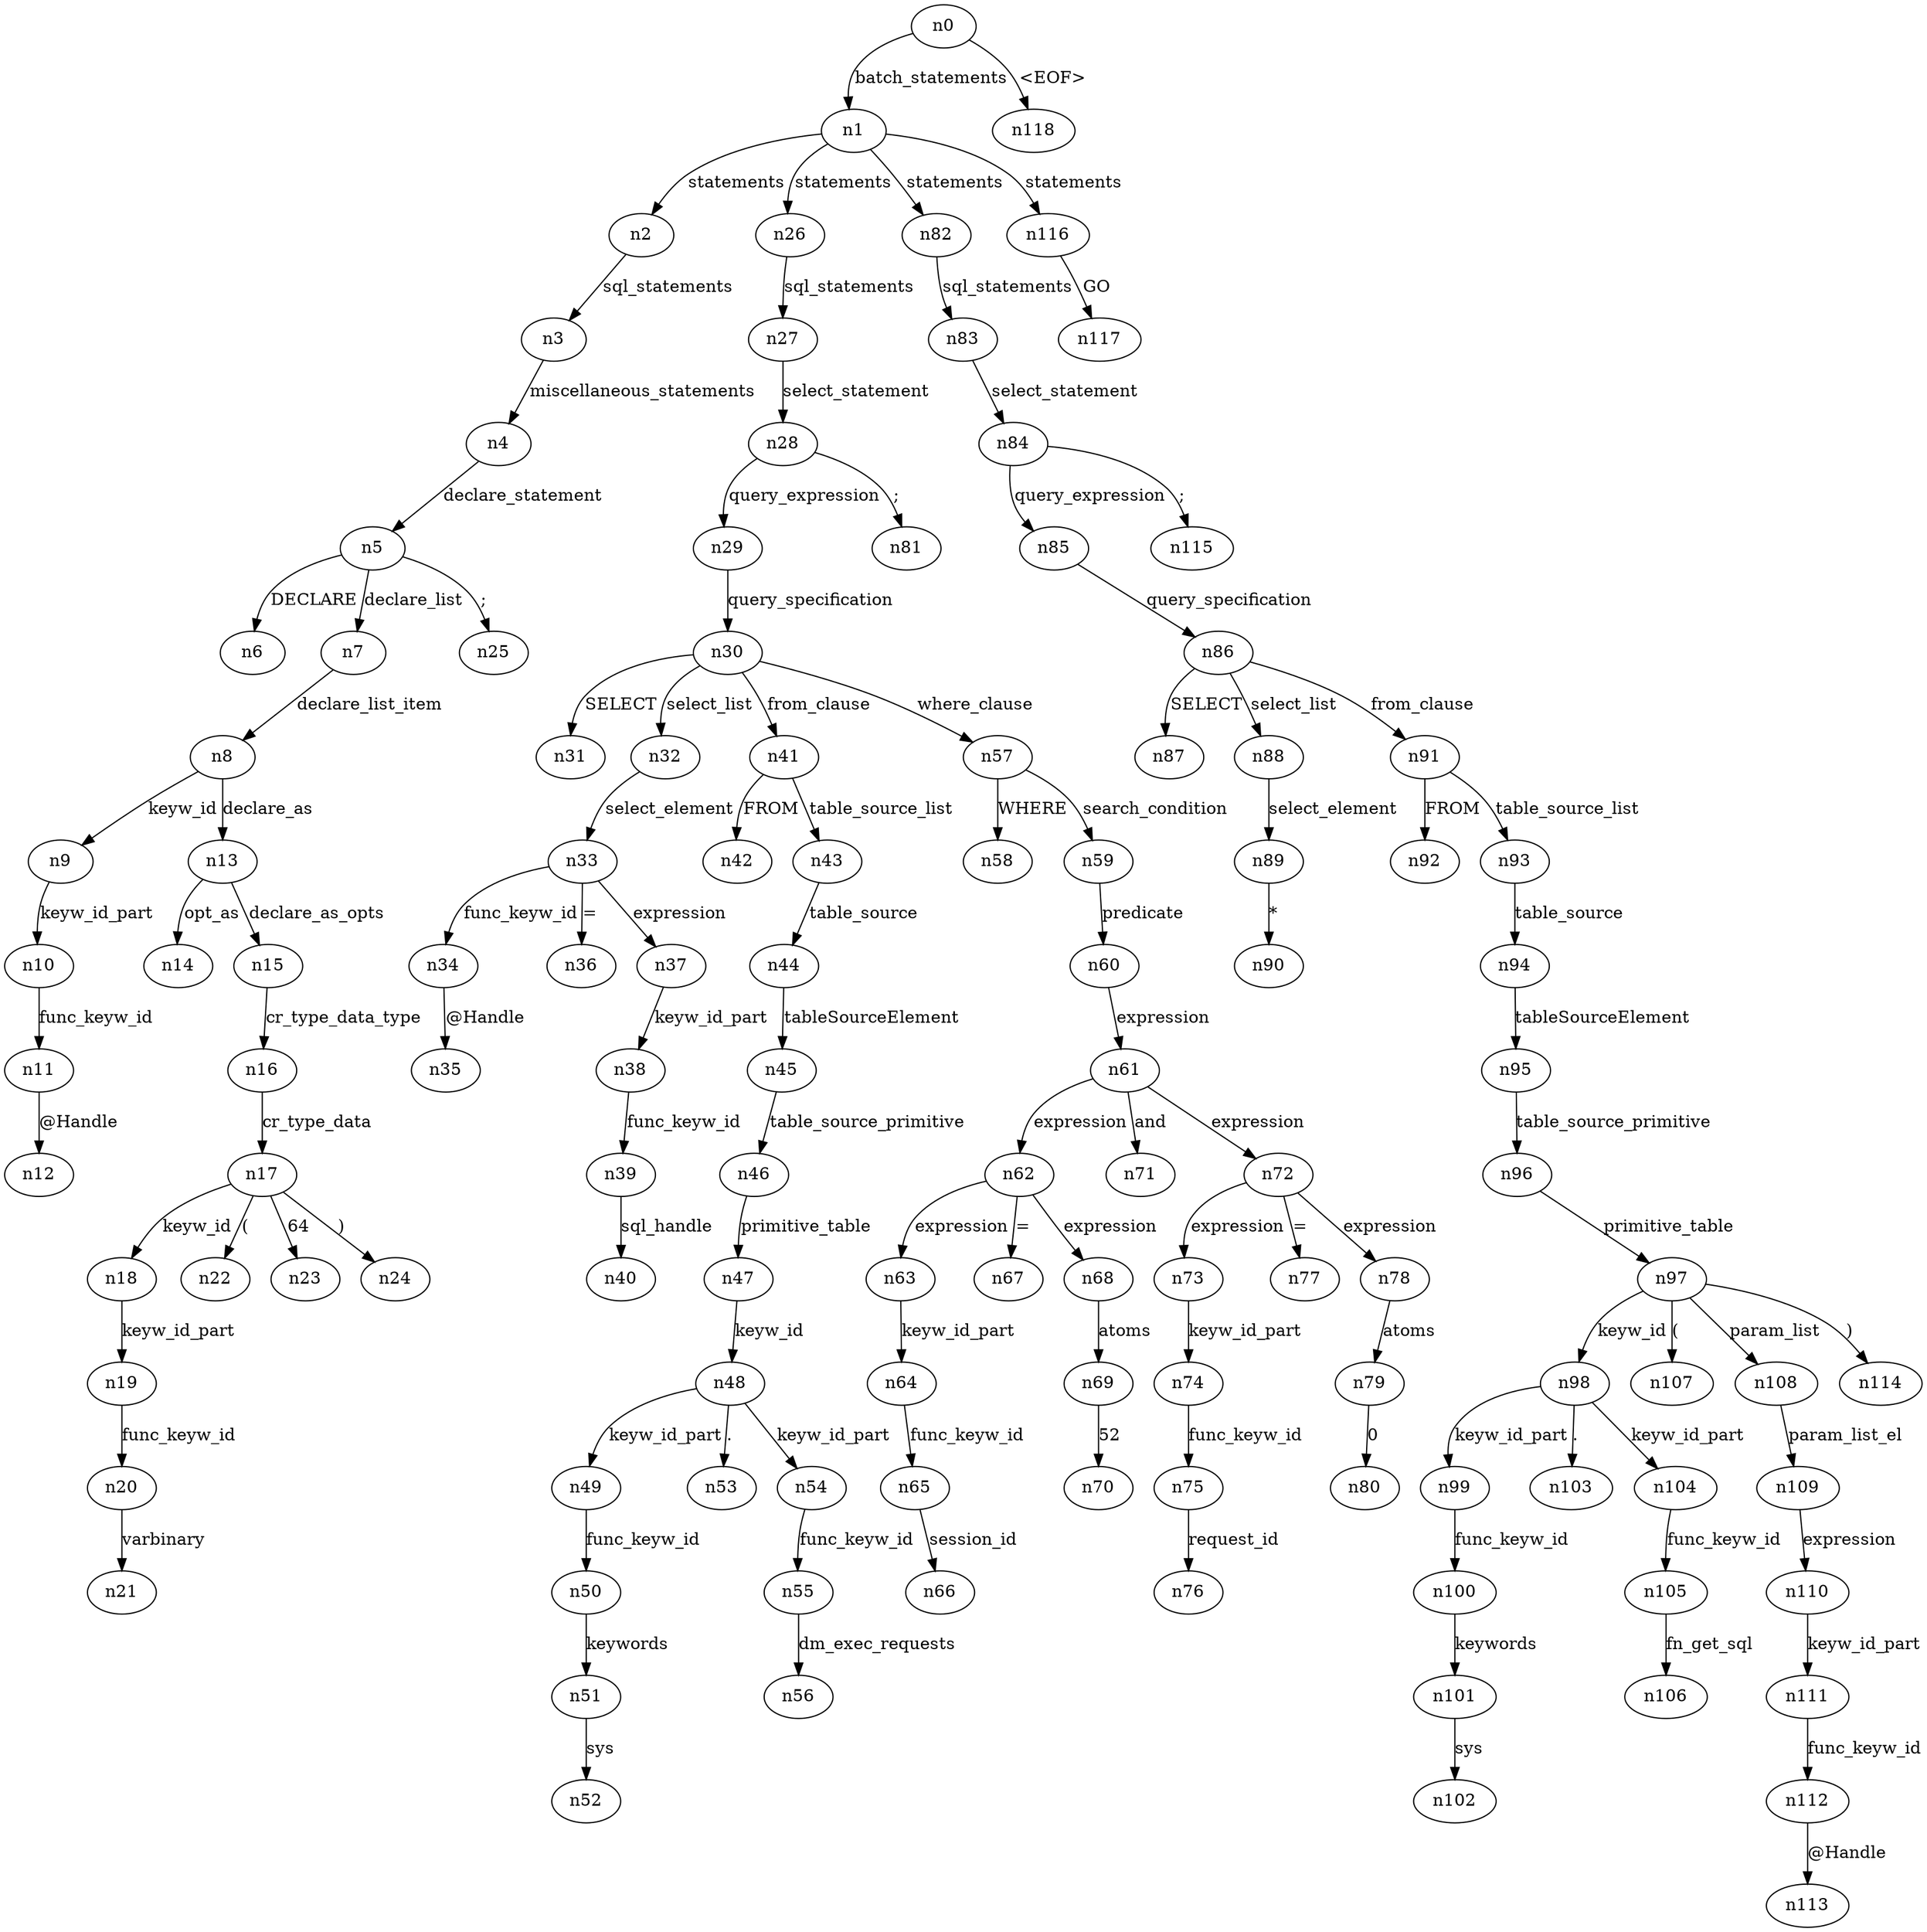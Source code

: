 digraph ParseTree {
  n0 -> n1 [label="batch_statements"];
  n1 -> n2 [label="statements"];
  n2 -> n3 [label="sql_statements"];
  n3 -> n4 [label="miscellaneous_statements"];
  n4 -> n5 [label="declare_statement"];
  n5 -> n6 [label="DECLARE"];
  n5 -> n7 [label="declare_list"];
  n7 -> n8 [label="declare_list_item"];
  n8 -> n9 [label="keyw_id"];
  n9 -> n10 [label="keyw_id_part"];
  n10 -> n11 [label="func_keyw_id"];
  n11 -> n12 [label="@Handle"];
  n8 -> n13 [label="declare_as"];
  n13 -> n14 [label="opt_as"];
  n13 -> n15 [label="declare_as_opts"];
  n15 -> n16 [label="cr_type_data_type"];
  n16 -> n17 [label="cr_type_data"];
  n17 -> n18 [label="keyw_id"];
  n18 -> n19 [label="keyw_id_part"];
  n19 -> n20 [label="func_keyw_id"];
  n20 -> n21 [label="varbinary"];
  n17 -> n22 [label="("];
  n17 -> n23 [label="64"];
  n17 -> n24 [label=")"];
  n5 -> n25 [label=";"];
  n1 -> n26 [label="statements"];
  n26 -> n27 [label="sql_statements"];
  n27 -> n28 [label="select_statement"];
  n28 -> n29 [label="query_expression"];
  n29 -> n30 [label="query_specification"];
  n30 -> n31 [label="SELECT"];
  n30 -> n32 [label="select_list"];
  n32 -> n33 [label="select_element"];
  n33 -> n34 [label="func_keyw_id"];
  n34 -> n35 [label="@Handle"];
  n33 -> n36 [label="="];
  n33 -> n37 [label="expression"];
  n37 -> n38 [label="keyw_id_part"];
  n38 -> n39 [label="func_keyw_id"];
  n39 -> n40 [label="sql_handle"];
  n30 -> n41 [label="from_clause"];
  n41 -> n42 [label="FROM"];
  n41 -> n43 [label="table_source_list"];
  n43 -> n44 [label="table_source"];
  n44 -> n45 [label="tableSourceElement"];
  n45 -> n46 [label="table_source_primitive"];
  n46 -> n47 [label="primitive_table"];
  n47 -> n48 [label="keyw_id"];
  n48 -> n49 [label="keyw_id_part"];
  n49 -> n50 [label="func_keyw_id"];
  n50 -> n51 [label="keywords"];
  n51 -> n52 [label="sys"];
  n48 -> n53 [label="."];
  n48 -> n54 [label="keyw_id_part"];
  n54 -> n55 [label="func_keyw_id"];
  n55 -> n56 [label="dm_exec_requests"];
  n30 -> n57 [label="where_clause"];
  n57 -> n58 [label="WHERE"];
  n57 -> n59 [label="search_condition"];
  n59 -> n60 [label="predicate"];
  n60 -> n61 [label="expression"];
  n61 -> n62 [label="expression"];
  n62 -> n63 [label="expression"];
  n63 -> n64 [label="keyw_id_part"];
  n64 -> n65 [label="func_keyw_id"];
  n65 -> n66 [label="session_id"];
  n62 -> n67 [label="="];
  n62 -> n68 [label="expression"];
  n68 -> n69 [label="atoms"];
  n69 -> n70 [label="52"];
  n61 -> n71 [label="and"];
  n61 -> n72 [label="expression"];
  n72 -> n73 [label="expression"];
  n73 -> n74 [label="keyw_id_part"];
  n74 -> n75 [label="func_keyw_id"];
  n75 -> n76 [label="request_id"];
  n72 -> n77 [label="="];
  n72 -> n78 [label="expression"];
  n78 -> n79 [label="atoms"];
  n79 -> n80 [label="0"];
  n28 -> n81 [label=";"];
  n1 -> n82 [label="statements"];
  n82 -> n83 [label="sql_statements"];
  n83 -> n84 [label="select_statement"];
  n84 -> n85 [label="query_expression"];
  n85 -> n86 [label="query_specification"];
  n86 -> n87 [label="SELECT"];
  n86 -> n88 [label="select_list"];
  n88 -> n89 [label="select_element"];
  n89 -> n90 [label="*"];
  n86 -> n91 [label="from_clause"];
  n91 -> n92 [label="FROM"];
  n91 -> n93 [label="table_source_list"];
  n93 -> n94 [label="table_source"];
  n94 -> n95 [label="tableSourceElement"];
  n95 -> n96 [label="table_source_primitive"];
  n96 -> n97 [label="primitive_table"];
  n97 -> n98 [label="keyw_id"];
  n98 -> n99 [label="keyw_id_part"];
  n99 -> n100 [label="func_keyw_id"];
  n100 -> n101 [label="keywords"];
  n101 -> n102 [label="sys"];
  n98 -> n103 [label="."];
  n98 -> n104 [label="keyw_id_part"];
  n104 -> n105 [label="func_keyw_id"];
  n105 -> n106 [label="fn_get_sql"];
  n97 -> n107 [label="("];
  n97 -> n108 [label="param_list"];
  n108 -> n109 [label="param_list_el"];
  n109 -> n110 [label="expression"];
  n110 -> n111 [label="keyw_id_part"];
  n111 -> n112 [label="func_keyw_id"];
  n112 -> n113 [label="@Handle"];
  n97 -> n114 [label=")"];
  n84 -> n115 [label=";"];
  n1 -> n116 [label="statements"];
  n116 -> n117 [label="GO"];
  n0 -> n118 [label="<EOF>"];
}
